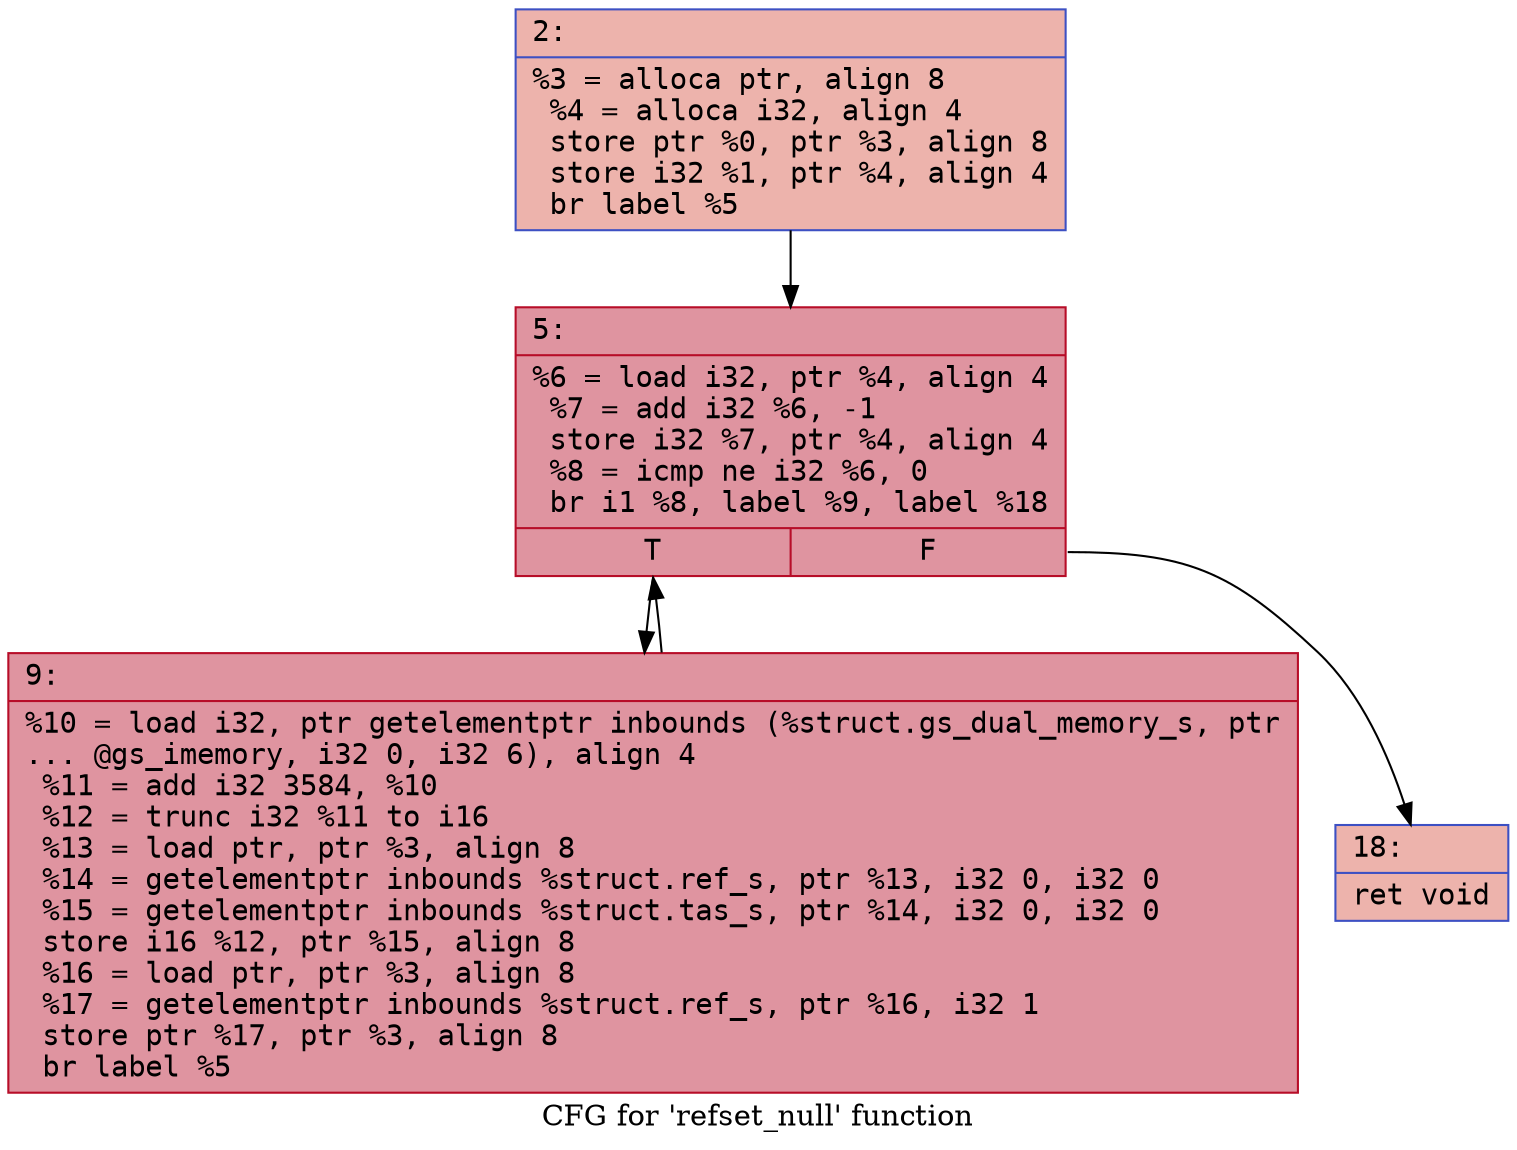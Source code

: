 digraph "CFG for 'refset_null' function" {
	label="CFG for 'refset_null' function";

	Node0x600003592df0 [shape=record,color="#3d50c3ff", style=filled, fillcolor="#d6524470" fontname="Courier",label="{2:\l|  %3 = alloca ptr, align 8\l  %4 = alloca i32, align 4\l  store ptr %0, ptr %3, align 8\l  store i32 %1, ptr %4, align 4\l  br label %5\l}"];
	Node0x600003592df0 -> Node0x600003592e40[tooltip="2 -> 5\nProbability 100.00%" ];
	Node0x600003592e40 [shape=record,color="#b70d28ff", style=filled, fillcolor="#b70d2870" fontname="Courier",label="{5:\l|  %6 = load i32, ptr %4, align 4\l  %7 = add i32 %6, -1\l  store i32 %7, ptr %4, align 4\l  %8 = icmp ne i32 %6, 0\l  br i1 %8, label %9, label %18\l|{<s0>T|<s1>F}}"];
	Node0x600003592e40:s0 -> Node0x600003592e90[tooltip="5 -> 9\nProbability 96.88%" ];
	Node0x600003592e40:s1 -> Node0x600003592ee0[tooltip="5 -> 18\nProbability 3.12%" ];
	Node0x600003592e90 [shape=record,color="#b70d28ff", style=filled, fillcolor="#b70d2870" fontname="Courier",label="{9:\l|  %10 = load i32, ptr getelementptr inbounds (%struct.gs_dual_memory_s, ptr\l... @gs_imemory, i32 0, i32 6), align 4\l  %11 = add i32 3584, %10\l  %12 = trunc i32 %11 to i16\l  %13 = load ptr, ptr %3, align 8\l  %14 = getelementptr inbounds %struct.ref_s, ptr %13, i32 0, i32 0\l  %15 = getelementptr inbounds %struct.tas_s, ptr %14, i32 0, i32 0\l  store i16 %12, ptr %15, align 8\l  %16 = load ptr, ptr %3, align 8\l  %17 = getelementptr inbounds %struct.ref_s, ptr %16, i32 1\l  store ptr %17, ptr %3, align 8\l  br label %5\l}"];
	Node0x600003592e90 -> Node0x600003592e40[tooltip="9 -> 5\nProbability 100.00%" ];
	Node0x600003592ee0 [shape=record,color="#3d50c3ff", style=filled, fillcolor="#d6524470" fontname="Courier",label="{18:\l|  ret void\l}"];
}
